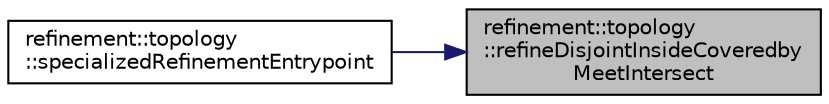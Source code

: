 digraph "refinement::topology::refineDisjointInsideCoveredbyMeetIntersect"
{
 // LATEX_PDF_SIZE
  bgcolor="transparent";
  edge [fontname="Helvetica",fontsize="10",labelfontname="Helvetica",labelfontsize="10"];
  node [fontname="Helvetica",fontsize="10",shape=record];
  rankdir="RL";
  Node1 [label="refinement::topology\l::refineDisjointInsideCoveredby\lMeetIntersect",height=0.2,width=0.4,color="black", fillcolor="grey75", style="filled", fontcolor="black",tooltip="Refines for the disjoint, inside, covered by, meet and intersect relation predicates."];
  Node1 -> Node2 [dir="back",color="midnightblue",fontsize="10",style="solid",fontname="Helvetica"];
  Node2 [label="refinement::topology\l::specializedRefinementEntrypoint",height=0.2,width=0.4,color="black",URL="$namespacerefinement_1_1topology.html#a84259591d1fe3bf816c78e179bfc7f6b",tooltip="Entrypoint function for topological relationship refinement, for when there is NO intermediate filter..."];
}
